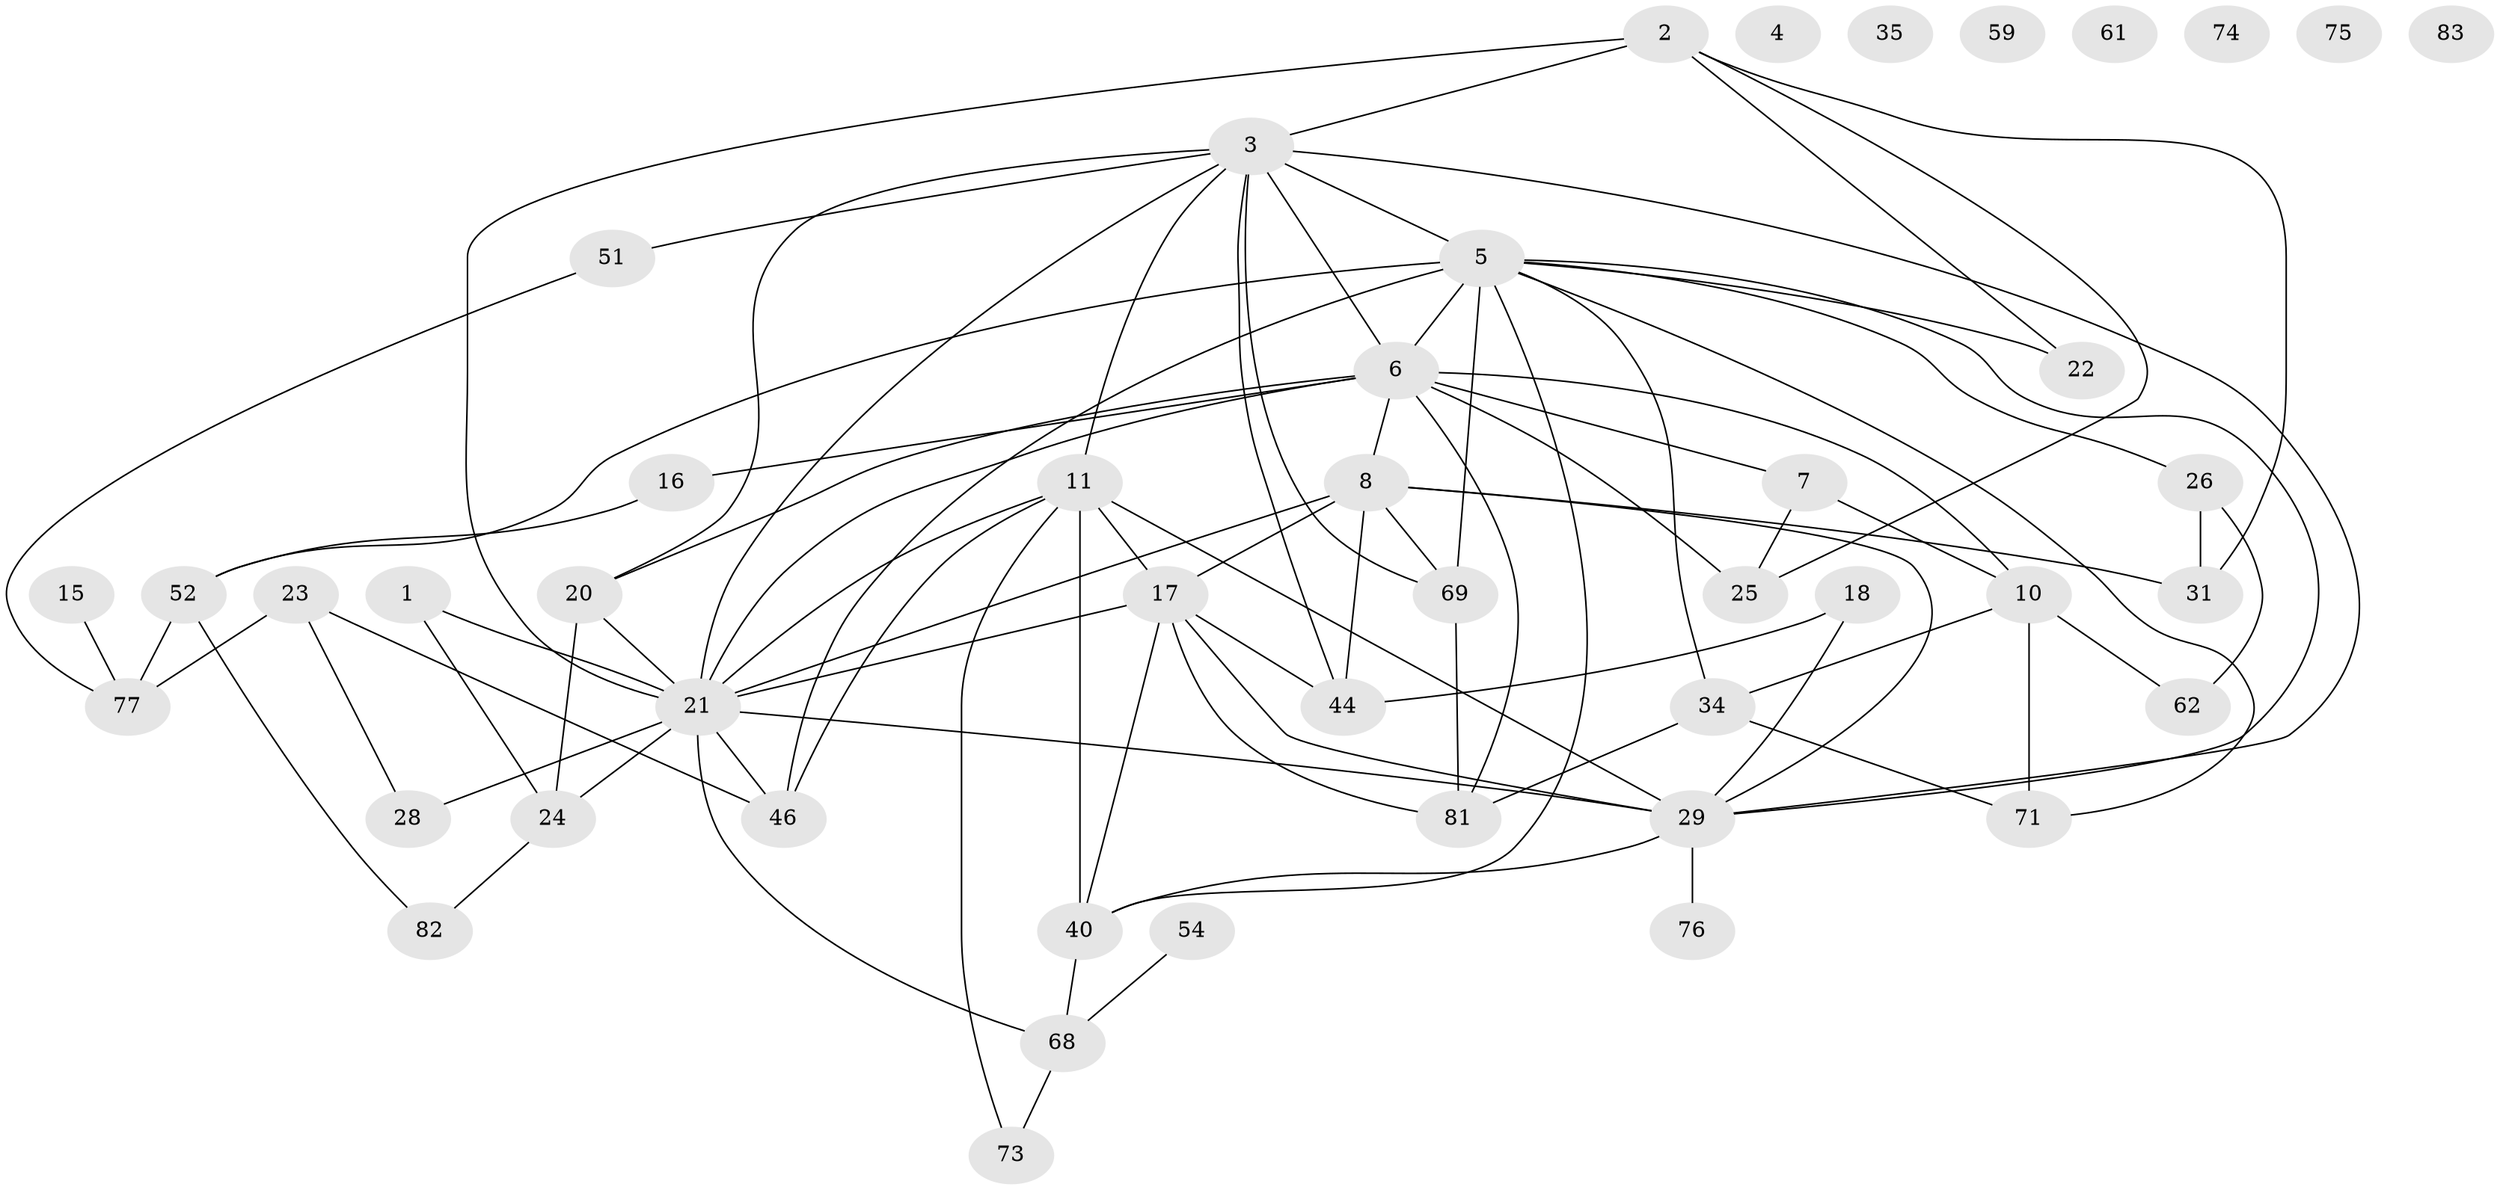 // original degree distribution, {2: 0.22826086956521738, 4: 0.18478260869565216, 5: 0.08695652173913043, 0: 0.07608695652173914, 3: 0.25, 7: 0.03260869565217391, 6: 0.05434782608695652, 1: 0.08695652173913043}
// Generated by graph-tools (version 1.1) at 2025/13/03/09/25 04:13:08]
// undirected, 46 vertices, 84 edges
graph export_dot {
graph [start="1"]
  node [color=gray90,style=filled];
  1;
  2 [super="+53+41"];
  3 [super="+37+13"];
  4;
  5 [super="+47+14+42"];
  6 [super="+9+12"];
  7 [super="+89"];
  8 [super="+72"];
  10 [super="+36"];
  11 [super="+78+57"];
  15 [super="+58"];
  16;
  17 [super="+38+63"];
  18 [super="+55"];
  20 [super="+60+91"];
  21 [super="+48+27"];
  22;
  23;
  24 [super="+67"];
  25 [super="+39"];
  26 [super="+84"];
  28 [super="+43"];
  29 [super="+49"];
  31;
  34 [super="+70"];
  35;
  40 [super="+45+56"];
  44 [super="+66"];
  46 [super="+90"];
  51;
  52;
  54;
  59;
  61;
  62 [super="+79+80"];
  68;
  69;
  71;
  73;
  74;
  75;
  76;
  77;
  81;
  82;
  83;
  1 -- 21;
  1 -- 24;
  2 -- 31;
  2 -- 25;
  2 -- 21 [weight=2];
  2 -- 22;
  2 -- 3;
  3 -- 5 [weight=2];
  3 -- 69;
  3 -- 11;
  3 -- 51;
  3 -- 20;
  3 -- 21;
  3 -- 44;
  3 -- 6;
  3 -- 29;
  5 -- 34;
  5 -- 22;
  5 -- 69;
  5 -- 26;
  5 -- 71;
  5 -- 52;
  5 -- 46;
  5 -- 6 [weight=2];
  5 -- 40;
  5 -- 29;
  6 -- 25;
  6 -- 20;
  6 -- 7;
  6 -- 8;
  6 -- 10;
  6 -- 16;
  6 -- 81;
  6 -- 21;
  7 -- 10;
  7 -- 25;
  8 -- 17 [weight=2];
  8 -- 69;
  8 -- 21;
  8 -- 31;
  8 -- 44;
  8 -- 29;
  10 -- 71;
  10 -- 34;
  10 -- 62;
  11 -- 21;
  11 -- 40 [weight=2];
  11 -- 73;
  11 -- 17;
  11 -- 46;
  11 -- 29;
  15 -- 77;
  16 -- 52;
  17 -- 21;
  17 -- 81;
  17 -- 44;
  17 -- 40;
  17 -- 29;
  18 -- 44;
  18 -- 29;
  20 -- 21;
  20 -- 24 [weight=2];
  21 -- 46;
  21 -- 24;
  21 -- 28;
  21 -- 29 [weight=2];
  21 -- 68;
  23 -- 28;
  23 -- 77;
  23 -- 46;
  24 -- 82;
  26 -- 31;
  26 -- 62;
  29 -- 40;
  29 -- 76;
  34 -- 71;
  34 -- 81;
  40 -- 68;
  51 -- 77;
  52 -- 77;
  52 -- 82;
  54 -- 68;
  68 -- 73;
  69 -- 81;
}

